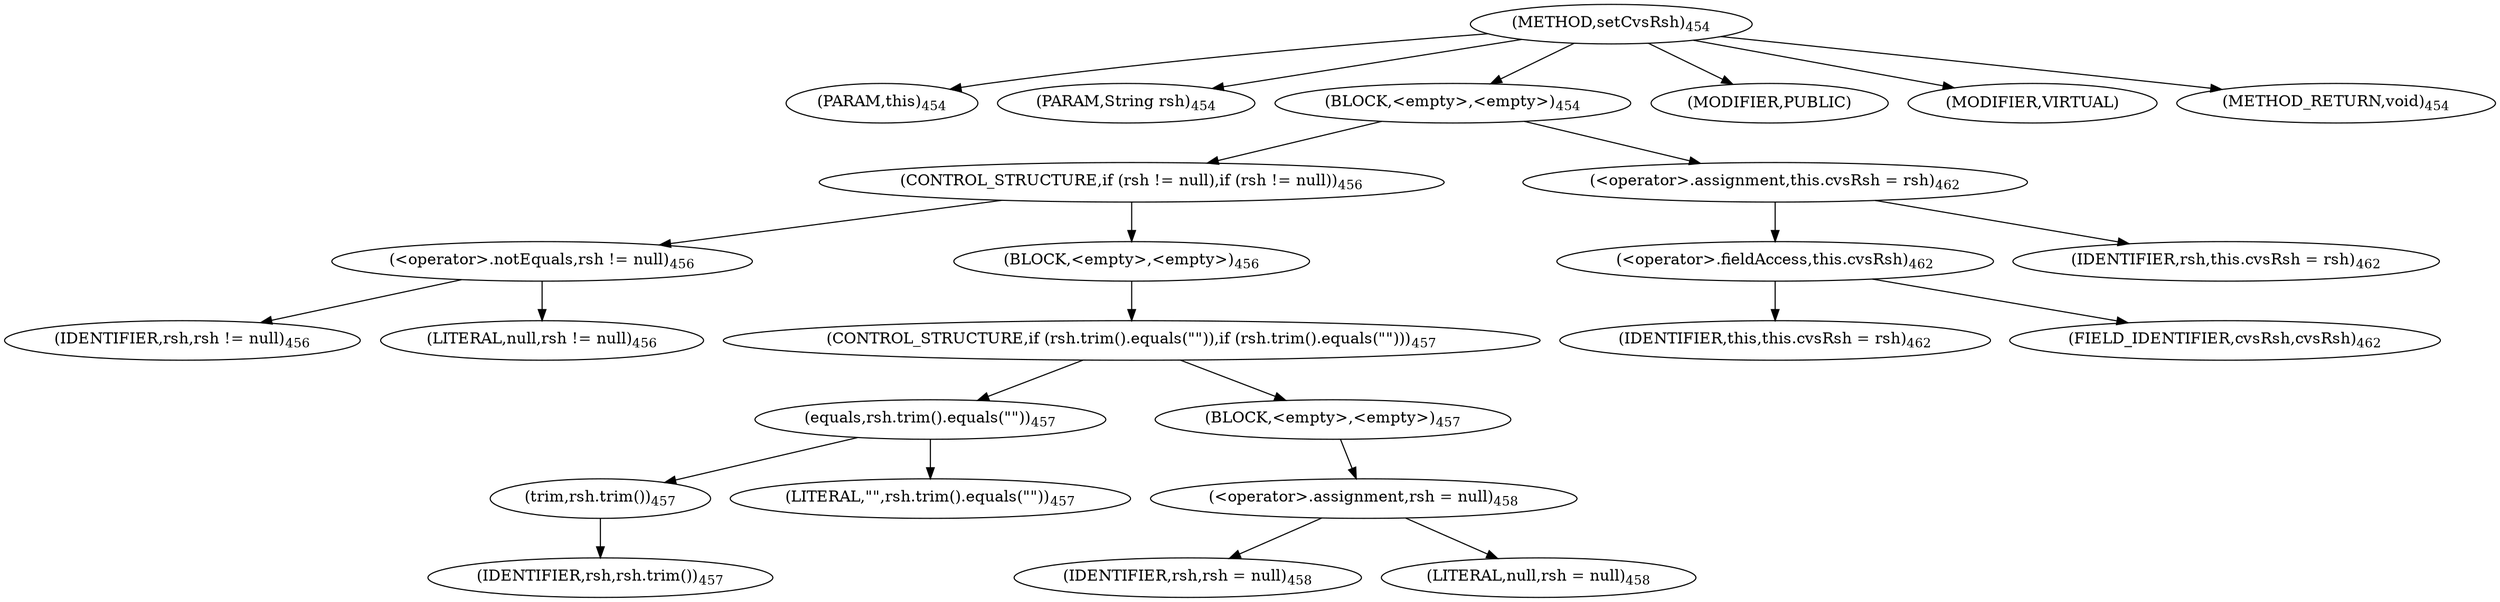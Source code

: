 digraph "setCvsRsh" {  
"1002" [label = <(METHOD,setCvsRsh)<SUB>454</SUB>> ]
"67" [label = <(PARAM,this)<SUB>454</SUB>> ]
"1003" [label = <(PARAM,String rsh)<SUB>454</SUB>> ]
"1004" [label = <(BLOCK,&lt;empty&gt;,&lt;empty&gt;)<SUB>454</SUB>> ]
"1005" [label = <(CONTROL_STRUCTURE,if (rsh != null),if (rsh != null))<SUB>456</SUB>> ]
"1006" [label = <(&lt;operator&gt;.notEquals,rsh != null)<SUB>456</SUB>> ]
"1007" [label = <(IDENTIFIER,rsh,rsh != null)<SUB>456</SUB>> ]
"1008" [label = <(LITERAL,null,rsh != null)<SUB>456</SUB>> ]
"1009" [label = <(BLOCK,&lt;empty&gt;,&lt;empty&gt;)<SUB>456</SUB>> ]
"1010" [label = <(CONTROL_STRUCTURE,if (rsh.trim().equals(&quot;&quot;)),if (rsh.trim().equals(&quot;&quot;)))<SUB>457</SUB>> ]
"1011" [label = <(equals,rsh.trim().equals(&quot;&quot;))<SUB>457</SUB>> ]
"1012" [label = <(trim,rsh.trim())<SUB>457</SUB>> ]
"1013" [label = <(IDENTIFIER,rsh,rsh.trim())<SUB>457</SUB>> ]
"1014" [label = <(LITERAL,&quot;&quot;,rsh.trim().equals(&quot;&quot;))<SUB>457</SUB>> ]
"1015" [label = <(BLOCK,&lt;empty&gt;,&lt;empty&gt;)<SUB>457</SUB>> ]
"1016" [label = <(&lt;operator&gt;.assignment,rsh = null)<SUB>458</SUB>> ]
"1017" [label = <(IDENTIFIER,rsh,rsh = null)<SUB>458</SUB>> ]
"1018" [label = <(LITERAL,null,rsh = null)<SUB>458</SUB>> ]
"1019" [label = <(&lt;operator&gt;.assignment,this.cvsRsh = rsh)<SUB>462</SUB>> ]
"1020" [label = <(&lt;operator&gt;.fieldAccess,this.cvsRsh)<SUB>462</SUB>> ]
"66" [label = <(IDENTIFIER,this,this.cvsRsh = rsh)<SUB>462</SUB>> ]
"1021" [label = <(FIELD_IDENTIFIER,cvsRsh,cvsRsh)<SUB>462</SUB>> ]
"1022" [label = <(IDENTIFIER,rsh,this.cvsRsh = rsh)<SUB>462</SUB>> ]
"1023" [label = <(MODIFIER,PUBLIC)> ]
"1024" [label = <(MODIFIER,VIRTUAL)> ]
"1025" [label = <(METHOD_RETURN,void)<SUB>454</SUB>> ]
  "1002" -> "67" 
  "1002" -> "1003" 
  "1002" -> "1004" 
  "1002" -> "1023" 
  "1002" -> "1024" 
  "1002" -> "1025" 
  "1004" -> "1005" 
  "1004" -> "1019" 
  "1005" -> "1006" 
  "1005" -> "1009" 
  "1006" -> "1007" 
  "1006" -> "1008" 
  "1009" -> "1010" 
  "1010" -> "1011" 
  "1010" -> "1015" 
  "1011" -> "1012" 
  "1011" -> "1014" 
  "1012" -> "1013" 
  "1015" -> "1016" 
  "1016" -> "1017" 
  "1016" -> "1018" 
  "1019" -> "1020" 
  "1019" -> "1022" 
  "1020" -> "66" 
  "1020" -> "1021" 
}
